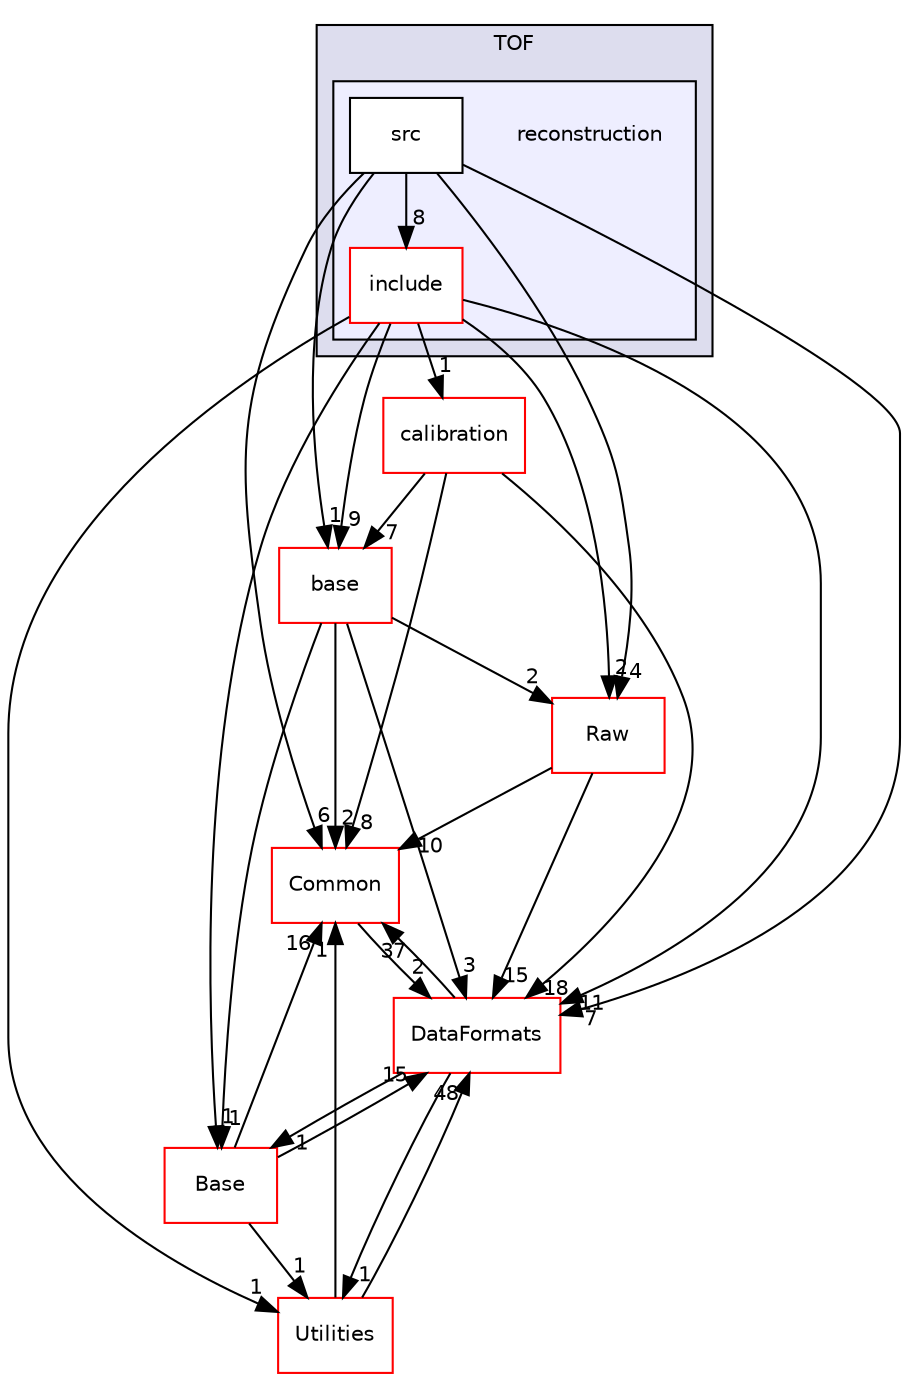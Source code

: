 digraph "/home/travis/build/AliceO2Group/AliceO2/Detectors/TOF/reconstruction" {
  bgcolor=transparent;
  compound=true
  node [ fontsize="10", fontname="Helvetica"];
  edge [ labelfontsize="10", labelfontname="Helvetica"];
  subgraph clusterdir_577c839d346a264df4e9e588ca2a45dd {
    graph [ bgcolor="#ddddee", pencolor="black", label="TOF" fontname="Helvetica", fontsize="10", URL="dir_577c839d346a264df4e9e588ca2a45dd.html"]
  subgraph clusterdir_d1fec883a65fe865f3e91884d818def8 {
    graph [ bgcolor="#eeeeff", pencolor="black", label="" URL="dir_d1fec883a65fe865f3e91884d818def8.html"];
    dir_d1fec883a65fe865f3e91884d818def8 [shape=plaintext label="reconstruction"];
    dir_3dfda2b66c3c3704521dbfdd9d3caacf [shape=box label="include" color="red" fillcolor="white" style="filled" URL="dir_3dfda2b66c3c3704521dbfdd9d3caacf.html"];
    dir_7a8ff9736435892df123de8c32178115 [shape=box label="src" color="black" fillcolor="white" style="filled" URL="dir_7a8ff9736435892df123de8c32178115.html"];
  }
  }
  dir_7559d374f7e4089a12282edb4b89411f [shape=box label="calibration" color="red" URL="dir_7559d374f7e4089a12282edb4b89411f.html"];
  dir_4ab6b4cc6a7edbff49100e9123df213f [shape=box label="Common" color="red" URL="dir_4ab6b4cc6a7edbff49100e9123df213f.html"];
  dir_b05a5fa85f84bfc9013183c9d87f9a36 [shape=box label="Utilities" color="red" URL="dir_b05a5fa85f84bfc9013183c9d87f9a36.html"];
  dir_37c90836491b695b472bf98d1be8336b [shape=box label="Base" color="red" URL="dir_37c90836491b695b472bf98d1be8336b.html"];
  dir_0189f3ad6abecd72f822a0c3914f12b2 [shape=box label="base" color="red" URL="dir_0189f3ad6abecd72f822a0c3914f12b2.html"];
  dir_26637d1bd82229bc9ed97f7e706be743 [shape=box label="Raw" color="red" URL="dir_26637d1bd82229bc9ed97f7e706be743.html"];
  dir_2171f7ec022c5423887b07c69b2f5b48 [shape=box label="DataFormats" color="red" URL="dir_2171f7ec022c5423887b07c69b2f5b48.html"];
  dir_7559d374f7e4089a12282edb4b89411f->dir_4ab6b4cc6a7edbff49100e9123df213f [headlabel="8", labeldistance=1.5 headhref="dir_000622_000031.html"];
  dir_7559d374f7e4089a12282edb4b89411f->dir_0189f3ad6abecd72f822a0c3914f12b2 [headlabel="7", labeldistance=1.5 headhref="dir_000622_000141.html"];
  dir_7559d374f7e4089a12282edb4b89411f->dir_2171f7ec022c5423887b07c69b2f5b48 [headlabel="18", labeldistance=1.5 headhref="dir_000622_000080.html"];
  dir_4ab6b4cc6a7edbff49100e9123df213f->dir_2171f7ec022c5423887b07c69b2f5b48 [headlabel="2", labeldistance=1.5 headhref="dir_000031_000080.html"];
  dir_3dfda2b66c3c3704521dbfdd9d3caacf->dir_7559d374f7e4089a12282edb4b89411f [headlabel="1", labeldistance=1.5 headhref="dir_000375_000622.html"];
  dir_3dfda2b66c3c3704521dbfdd9d3caacf->dir_b05a5fa85f84bfc9013183c9d87f9a36 [headlabel="1", labeldistance=1.5 headhref="dir_000375_000601.html"];
  dir_3dfda2b66c3c3704521dbfdd9d3caacf->dir_37c90836491b695b472bf98d1be8336b [headlabel="1", labeldistance=1.5 headhref="dir_000375_000275.html"];
  dir_3dfda2b66c3c3704521dbfdd9d3caacf->dir_0189f3ad6abecd72f822a0c3914f12b2 [headlabel="9", labeldistance=1.5 headhref="dir_000375_000141.html"];
  dir_3dfda2b66c3c3704521dbfdd9d3caacf->dir_26637d1bd82229bc9ed97f7e706be743 [headlabel="2", labeldistance=1.5 headhref="dir_000375_000606.html"];
  dir_3dfda2b66c3c3704521dbfdd9d3caacf->dir_2171f7ec022c5423887b07c69b2f5b48 [headlabel="11", labeldistance=1.5 headhref="dir_000375_000080.html"];
  dir_b05a5fa85f84bfc9013183c9d87f9a36->dir_4ab6b4cc6a7edbff49100e9123df213f [headlabel="1", labeldistance=1.5 headhref="dir_000601_000031.html"];
  dir_b05a5fa85f84bfc9013183c9d87f9a36->dir_2171f7ec022c5423887b07c69b2f5b48 [headlabel="48", labeldistance=1.5 headhref="dir_000601_000080.html"];
  dir_37c90836491b695b472bf98d1be8336b->dir_4ab6b4cc6a7edbff49100e9123df213f [headlabel="16", labeldistance=1.5 headhref="dir_000275_000031.html"];
  dir_37c90836491b695b472bf98d1be8336b->dir_b05a5fa85f84bfc9013183c9d87f9a36 [headlabel="1", labeldistance=1.5 headhref="dir_000275_000601.html"];
  dir_37c90836491b695b472bf98d1be8336b->dir_2171f7ec022c5423887b07c69b2f5b48 [headlabel="15", labeldistance=1.5 headhref="dir_000275_000080.html"];
  dir_0189f3ad6abecd72f822a0c3914f12b2->dir_4ab6b4cc6a7edbff49100e9123df213f [headlabel="2", labeldistance=1.5 headhref="dir_000141_000031.html"];
  dir_0189f3ad6abecd72f822a0c3914f12b2->dir_37c90836491b695b472bf98d1be8336b [headlabel="1", labeldistance=1.5 headhref="dir_000141_000275.html"];
  dir_0189f3ad6abecd72f822a0c3914f12b2->dir_26637d1bd82229bc9ed97f7e706be743 [headlabel="2", labeldistance=1.5 headhref="dir_000141_000606.html"];
  dir_0189f3ad6abecd72f822a0c3914f12b2->dir_2171f7ec022c5423887b07c69b2f5b48 [headlabel="3", labeldistance=1.5 headhref="dir_000141_000080.html"];
  dir_7a8ff9736435892df123de8c32178115->dir_4ab6b4cc6a7edbff49100e9123df213f [headlabel="6", labeldistance=1.5 headhref="dir_000383_000031.html"];
  dir_7a8ff9736435892df123de8c32178115->dir_3dfda2b66c3c3704521dbfdd9d3caacf [headlabel="8", labeldistance=1.5 headhref="dir_000383_000375.html"];
  dir_7a8ff9736435892df123de8c32178115->dir_0189f3ad6abecd72f822a0c3914f12b2 [headlabel="1", labeldistance=1.5 headhref="dir_000383_000141.html"];
  dir_7a8ff9736435892df123de8c32178115->dir_26637d1bd82229bc9ed97f7e706be743 [headlabel="4", labeldistance=1.5 headhref="dir_000383_000606.html"];
  dir_7a8ff9736435892df123de8c32178115->dir_2171f7ec022c5423887b07c69b2f5b48 [headlabel="7", labeldistance=1.5 headhref="dir_000383_000080.html"];
  dir_26637d1bd82229bc9ed97f7e706be743->dir_4ab6b4cc6a7edbff49100e9123df213f [headlabel="10", labeldistance=1.5 headhref="dir_000606_000031.html"];
  dir_26637d1bd82229bc9ed97f7e706be743->dir_2171f7ec022c5423887b07c69b2f5b48 [headlabel="15", labeldistance=1.5 headhref="dir_000606_000080.html"];
  dir_2171f7ec022c5423887b07c69b2f5b48->dir_4ab6b4cc6a7edbff49100e9123df213f [headlabel="37", labeldistance=1.5 headhref="dir_000080_000031.html"];
  dir_2171f7ec022c5423887b07c69b2f5b48->dir_b05a5fa85f84bfc9013183c9d87f9a36 [headlabel="1", labeldistance=1.5 headhref="dir_000080_000601.html"];
  dir_2171f7ec022c5423887b07c69b2f5b48->dir_37c90836491b695b472bf98d1be8336b [headlabel="1", labeldistance=1.5 headhref="dir_000080_000275.html"];
}
